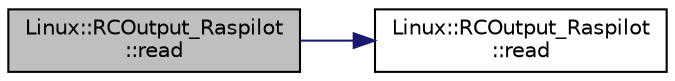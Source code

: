 digraph "Linux::RCOutput_Raspilot::read"
{
 // INTERACTIVE_SVG=YES
  edge [fontname="Helvetica",fontsize="10",labelfontname="Helvetica",labelfontsize="10"];
  node [fontname="Helvetica",fontsize="10",shape=record];
  rankdir="LR";
  Node1 [label="Linux::RCOutput_Raspilot\l::read",height=0.2,width=0.4,color="black", fillcolor="grey75", style="filled", fontcolor="black"];
  Node1 -> Node2 [color="midnightblue",fontsize="10",style="solid",fontname="Helvetica"];
  Node2 [label="Linux::RCOutput_Raspilot\l::read",height=0.2,width=0.4,color="black", fillcolor="white", style="filled",URL="$classLinux_1_1RCOutput__Raspilot.html#a46492858ce7603f7ed7b590a9615e464"];
}
